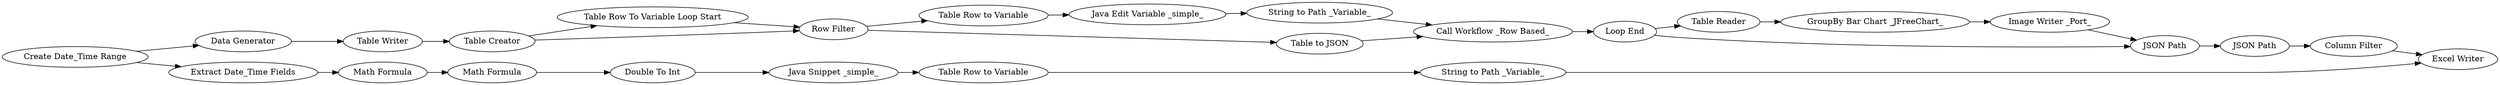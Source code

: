digraph {
	"-2012414636559701933_298" [label="Data Generator"]
	"-2012414636559701933_337" [label="Excel Writer"]
	"-2012414636559701933_292" [label="Double To Int"]
	"-2012414636559701933_328" [label="Table Row to Variable"]
	"-2012414636559701933_331" [label="Extract Date_Time Fields"]
	"-2012414636559701933_333" [label="Table Reader"]
	"-2012414636559701933_291" [label="Math Formula"]
	"-2012414636559701933_301" [label="GroupBy Bar Chart _JFreeChart_"]
	"-2012414636559701933_336" [label="String to Path _Variable_"]
	"-2012414636559701933_334" [label="Image Writer _Port_"]
	"-2012414636559701933_296" [label="Java Snippet _simple_"]
	"-2012414636559701933_287" [label="Create Date_Time Range"]
	"-2012414636559701933_47" [label="JSON Path"]
	"-2012414636559701933_329" [label="Java Edit Variable _simple_"]
	"-2012414636559701933_48" [label="JSON Path"]
	"-2012414636559701933_49" [label="Column Filter"]
	"-2012414636559701933_332" [label="Loop End"]
	"-2012414636559701933_321" [label="Table Row To Variable Loop Start"]
	"-2012414636559701933_338" [label="Table Writer"]
	"-2012414636559701933_330" [label="String to Path _Variable_"]
	"-2012414636559701933_46" [label="Row Filter"]
	"-2012414636559701933_320" [label="Call Workflow _Row Based_"]
	"-2012414636559701933_4" [label="Table Creator"]
	"-2012414636559701933_6" [label="Table to JSON"]
	"-2012414636559701933_335" [label="Table Row to Variable"]
	"-2012414636559701933_294" [label="Math Formula"]
	"-2012414636559701933_6" -> "-2012414636559701933_320"
	"-2012414636559701933_47" -> "-2012414636559701933_48"
	"-2012414636559701933_336" -> "-2012414636559701933_337"
	"-2012414636559701933_338" -> "-2012414636559701933_4"
	"-2012414636559701933_294" -> "-2012414636559701933_292"
	"-2012414636559701933_332" -> "-2012414636559701933_333"
	"-2012414636559701933_335" -> "-2012414636559701933_336"
	"-2012414636559701933_291" -> "-2012414636559701933_294"
	"-2012414636559701933_46" -> "-2012414636559701933_328"
	"-2012414636559701933_49" -> "-2012414636559701933_337"
	"-2012414636559701933_333" -> "-2012414636559701933_301"
	"-2012414636559701933_330" -> "-2012414636559701933_320"
	"-2012414636559701933_4" -> "-2012414636559701933_321"
	"-2012414636559701933_46" -> "-2012414636559701933_6"
	"-2012414636559701933_298" -> "-2012414636559701933_338"
	"-2012414636559701933_292" -> "-2012414636559701933_296"
	"-2012414636559701933_4" -> "-2012414636559701933_46"
	"-2012414636559701933_48" -> "-2012414636559701933_49"
	"-2012414636559701933_328" -> "-2012414636559701933_329"
	"-2012414636559701933_296" -> "-2012414636559701933_335"
	"-2012414636559701933_332" -> "-2012414636559701933_47"
	"-2012414636559701933_301" -> "-2012414636559701933_334"
	"-2012414636559701933_321" -> "-2012414636559701933_46"
	"-2012414636559701933_320" -> "-2012414636559701933_332"
	"-2012414636559701933_334" -> "-2012414636559701933_47"
	"-2012414636559701933_329" -> "-2012414636559701933_330"
	"-2012414636559701933_287" -> "-2012414636559701933_331"
	"-2012414636559701933_331" -> "-2012414636559701933_291"
	"-2012414636559701933_287" -> "-2012414636559701933_298"
	rankdir=LR
}
